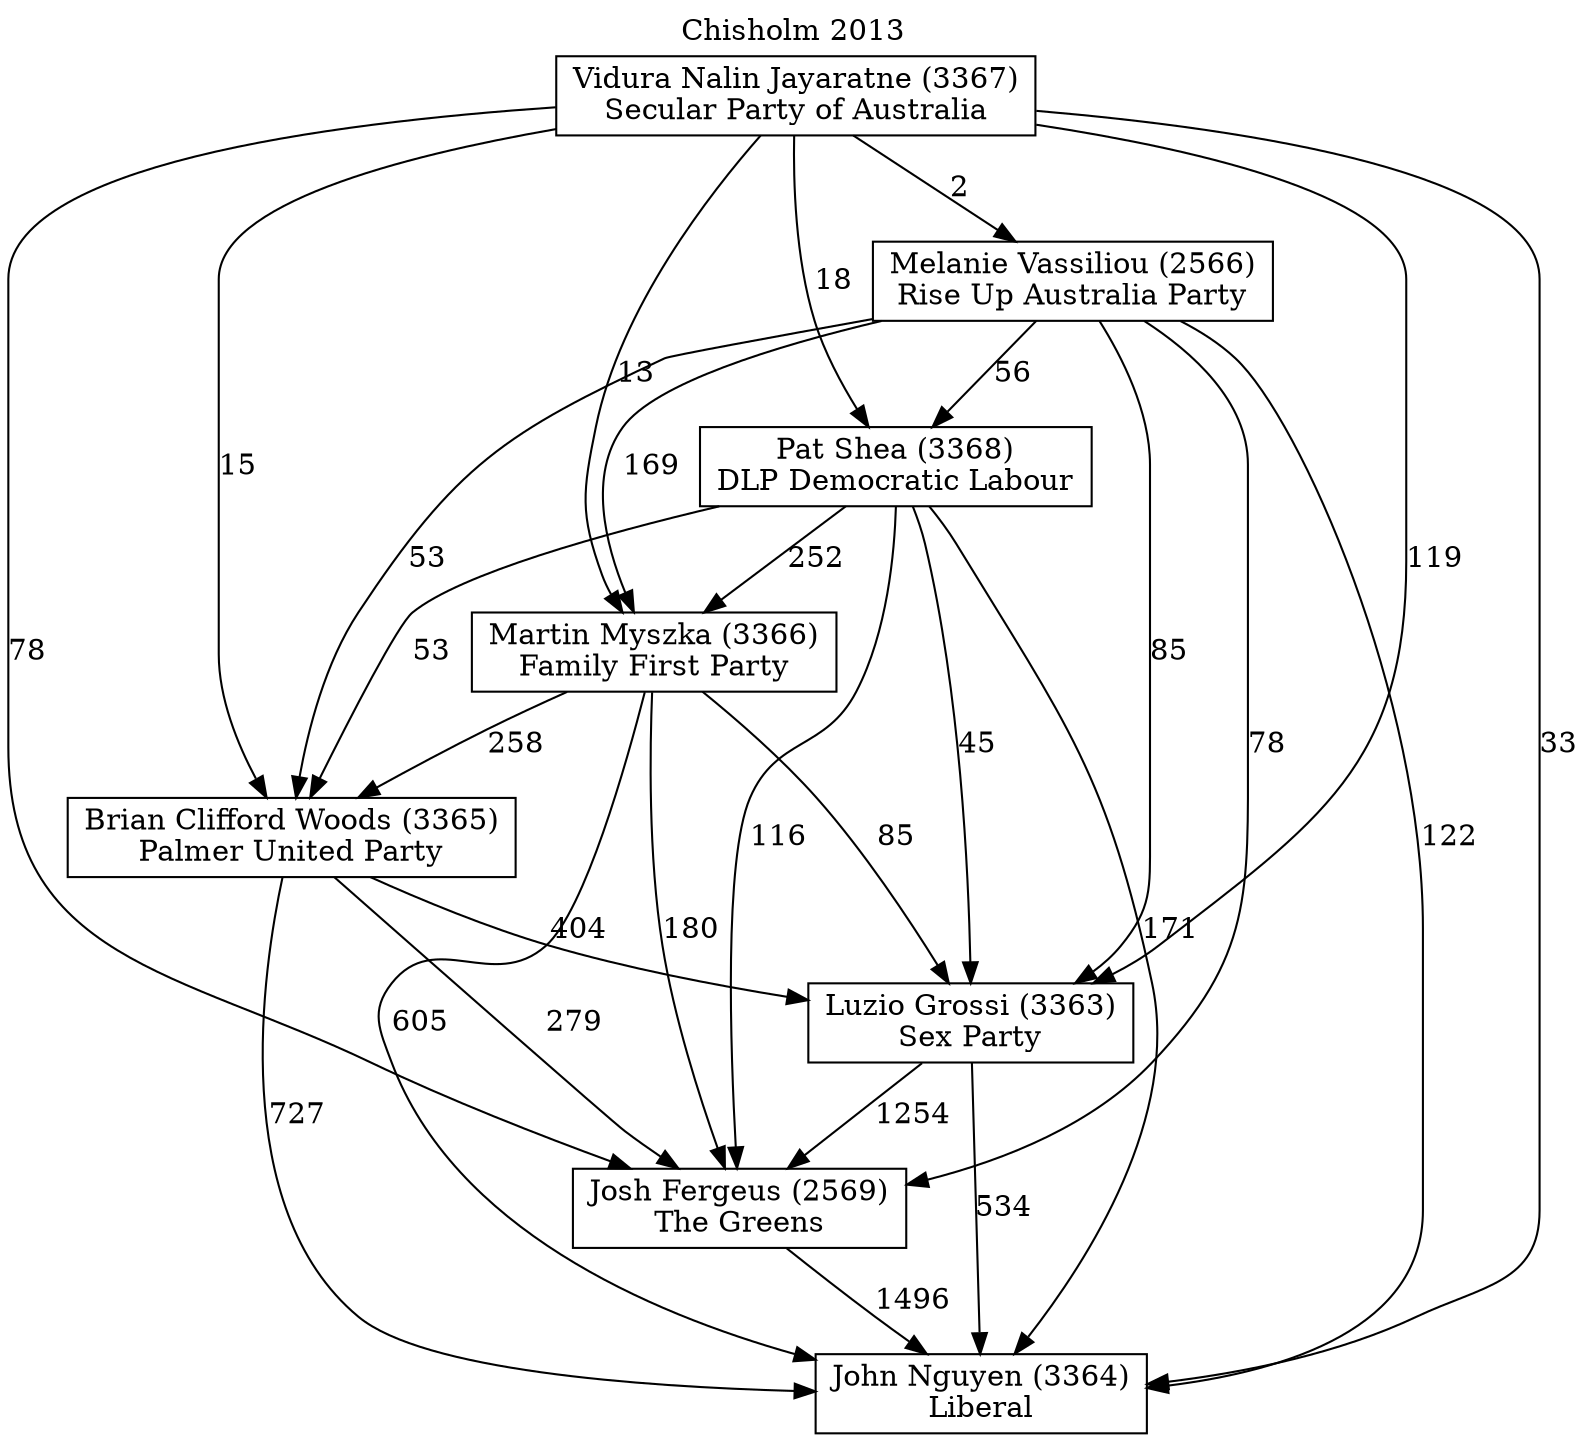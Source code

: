 // House preference flow
digraph "John Nguyen (3364)_Chisholm_2013" {
	graph [label="Chisholm 2013" labelloc=t mclimit=10]
	node [shape=box]
	"John Nguyen (3364)" [label="John Nguyen (3364)
Liberal"]
	"Josh Fergeus (2569)" [label="Josh Fergeus (2569)
The Greens"]
	"Luzio Grossi (3363)" [label="Luzio Grossi (3363)
Sex Party"]
	"Brian Clifford Woods (3365)" [label="Brian Clifford Woods (3365)
Palmer United Party"]
	"Martin Myszka (3366)" [label="Martin Myszka (3366)
Family First Party"]
	"Pat Shea (3368)" [label="Pat Shea (3368)
DLP Democratic Labour"]
	"Melanie Vassiliou (2566)" [label="Melanie Vassiliou (2566)
Rise Up Australia Party"]
	"Vidura Nalin Jayaratne (3367)" [label="Vidura Nalin Jayaratne (3367)
Secular Party of Australia"]
	"Josh Fergeus (2569)" -> "John Nguyen (3364)" [label=1496]
	"Luzio Grossi (3363)" -> "Josh Fergeus (2569)" [label=1254]
	"Brian Clifford Woods (3365)" -> "Luzio Grossi (3363)" [label=404]
	"Martin Myszka (3366)" -> "Brian Clifford Woods (3365)" [label=258]
	"Pat Shea (3368)" -> "Martin Myszka (3366)" [label=252]
	"Melanie Vassiliou (2566)" -> "Pat Shea (3368)" [label=56]
	"Vidura Nalin Jayaratne (3367)" -> "Melanie Vassiliou (2566)" [label=2]
	"Luzio Grossi (3363)" -> "John Nguyen (3364)" [label=534]
	"Brian Clifford Woods (3365)" -> "John Nguyen (3364)" [label=727]
	"Martin Myszka (3366)" -> "John Nguyen (3364)" [label=605]
	"Pat Shea (3368)" -> "John Nguyen (3364)" [label=171]
	"Melanie Vassiliou (2566)" -> "John Nguyen (3364)" [label=122]
	"Vidura Nalin Jayaratne (3367)" -> "John Nguyen (3364)" [label=33]
	"Vidura Nalin Jayaratne (3367)" -> "Pat Shea (3368)" [label=18]
	"Melanie Vassiliou (2566)" -> "Martin Myszka (3366)" [label=169]
	"Vidura Nalin Jayaratne (3367)" -> "Martin Myszka (3366)" [label=13]
	"Pat Shea (3368)" -> "Brian Clifford Woods (3365)" [label=53]
	"Melanie Vassiliou (2566)" -> "Brian Clifford Woods (3365)" [label=53]
	"Vidura Nalin Jayaratne (3367)" -> "Brian Clifford Woods (3365)" [label=15]
	"Martin Myszka (3366)" -> "Luzio Grossi (3363)" [label=85]
	"Pat Shea (3368)" -> "Luzio Grossi (3363)" [label=45]
	"Melanie Vassiliou (2566)" -> "Luzio Grossi (3363)" [label=85]
	"Vidura Nalin Jayaratne (3367)" -> "Luzio Grossi (3363)" [label=119]
	"Brian Clifford Woods (3365)" -> "Josh Fergeus (2569)" [label=279]
	"Martin Myszka (3366)" -> "Josh Fergeus (2569)" [label=180]
	"Pat Shea (3368)" -> "Josh Fergeus (2569)" [label=116]
	"Melanie Vassiliou (2566)" -> "Josh Fergeus (2569)" [label=78]
	"Vidura Nalin Jayaratne (3367)" -> "Josh Fergeus (2569)" [label=78]
}
